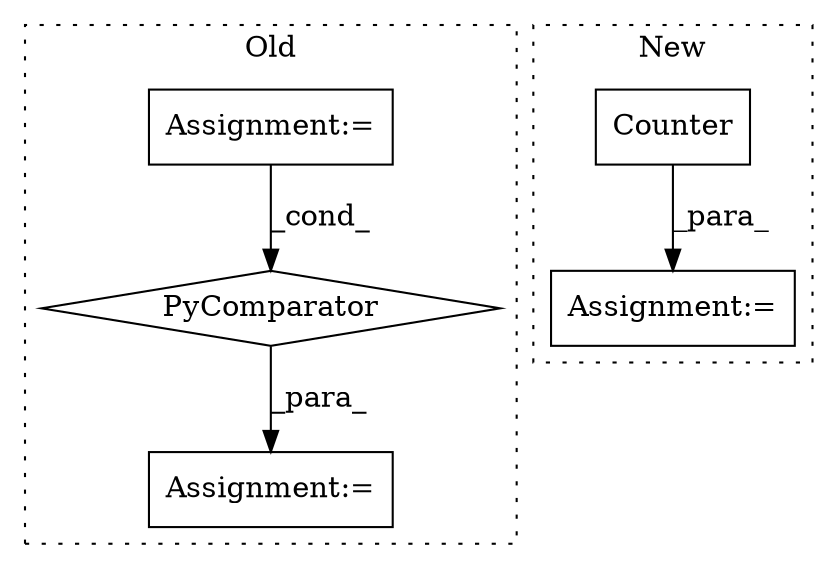 digraph G {
subgraph cluster0 {
1 [label="PyComparator" a="113" s="3052" l="26" shape="diamond"];
3 [label="Assignment:=" a="7" s="2916" l="1" shape="box"];
4 [label="Assignment:=" a="7" s="2938" l="21" shape="box"];
label = "Old";
style="dotted";
}
subgraph cluster1 {
2 [label="Counter" a="32" s="2931,2944" l="8,1" shape="box"];
5 [label="Assignment:=" a="7" s="2930" l="1" shape="box"];
label = "New";
style="dotted";
}
1 -> 4 [label="_para_"];
2 -> 5 [label="_para_"];
3 -> 1 [label="_cond_"];
}